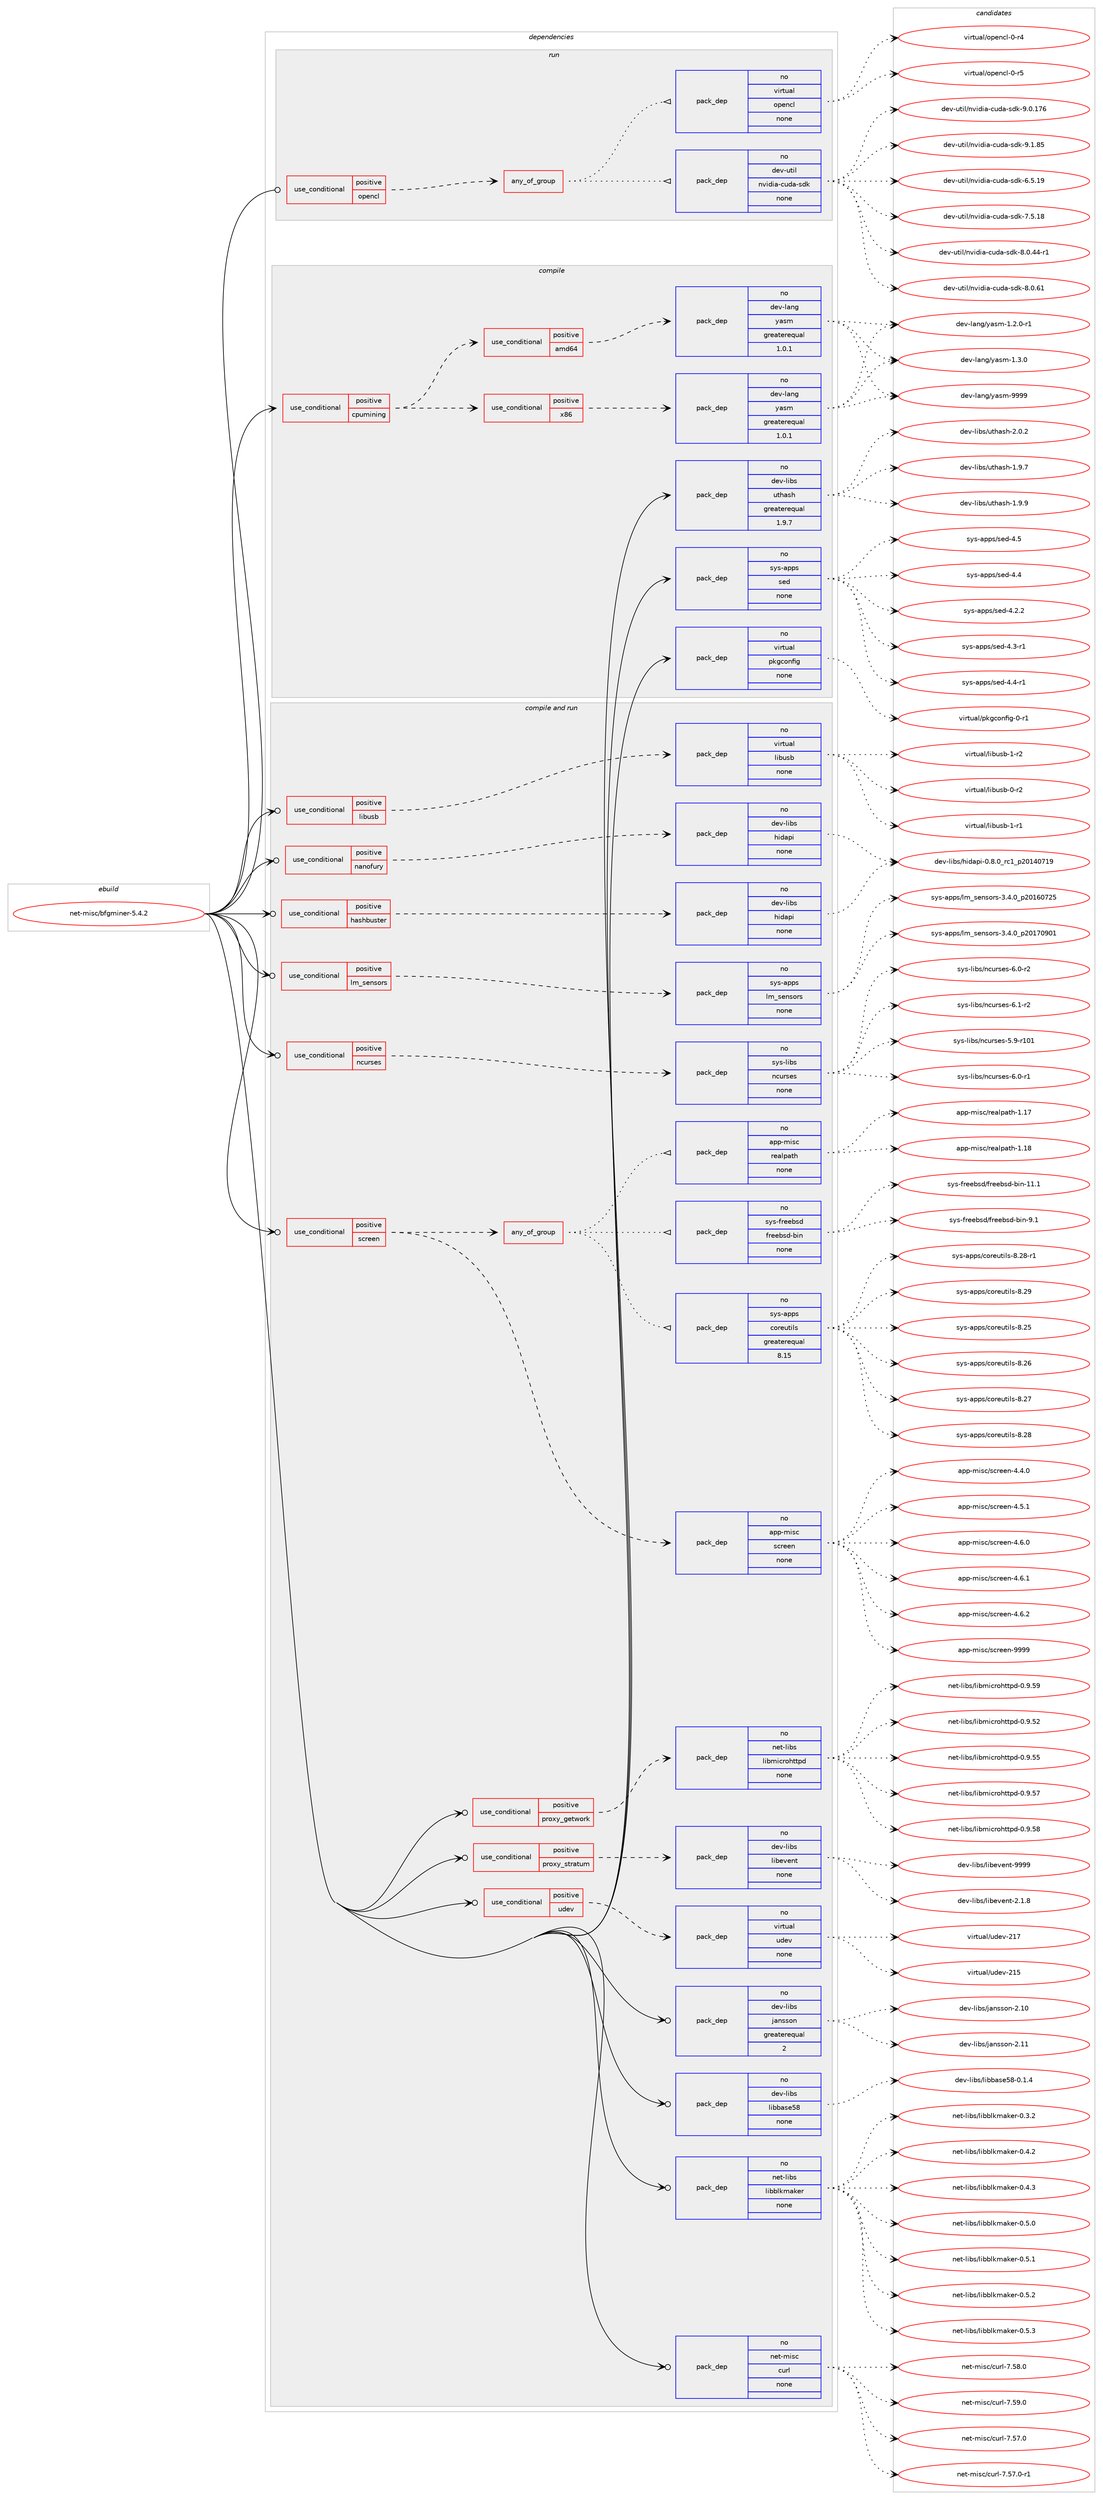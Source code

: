 digraph prolog {

# *************
# Graph options
# *************

newrank=true;
concentrate=true;
compound=true;
graph [rankdir=LR,fontname=Helvetica,fontsize=10,ranksep=1.5];#, ranksep=2.5, nodesep=0.2];
edge  [arrowhead=vee];
node  [fontname=Helvetica,fontsize=10];

# **********
# The ebuild
# **********

subgraph cluster_leftcol {
color=gray;
rank=same;
label=<<i>ebuild</i>>;
id [label="net-misc/bfgminer-5.4.2", color=red, width=4, href="../net-misc/bfgminer-5.4.2.svg"];
}

# ****************
# The dependencies
# ****************

subgraph cluster_midcol {
color=gray;
label=<<i>dependencies</i>>;
subgraph cluster_compile {
fillcolor="#eeeeee";
style=filled;
label=<<i>compile</i>>;
subgraph cond297 {
dependency1102 [label=<<TABLE BORDER="0" CELLBORDER="1" CELLSPACING="0" CELLPADDING="4"><TR><TD ROWSPAN="3" CELLPADDING="10">use_conditional</TD></TR><TR><TD>positive</TD></TR><TR><TD>cpumining</TD></TR></TABLE>>, shape=none, color=red];
subgraph cond298 {
dependency1103 [label=<<TABLE BORDER="0" CELLBORDER="1" CELLSPACING="0" CELLPADDING="4"><TR><TD ROWSPAN="3" CELLPADDING="10">use_conditional</TD></TR><TR><TD>positive</TD></TR><TR><TD>amd64</TD></TR></TABLE>>, shape=none, color=red];
subgraph pack780 {
dependency1104 [label=<<TABLE BORDER="0" CELLBORDER="1" CELLSPACING="0" CELLPADDING="4" WIDTH="220"><TR><TD ROWSPAN="6" CELLPADDING="30">pack_dep</TD></TR><TR><TD WIDTH="110">no</TD></TR><TR><TD>dev-lang</TD></TR><TR><TD>yasm</TD></TR><TR><TD>greaterequal</TD></TR><TR><TD>1.0.1</TD></TR></TABLE>>, shape=none, color=blue];
}
dependency1103:e -> dependency1104:w [weight=20,style="dashed",arrowhead="vee"];
}
dependency1102:e -> dependency1103:w [weight=20,style="dashed",arrowhead="vee"];
subgraph cond299 {
dependency1105 [label=<<TABLE BORDER="0" CELLBORDER="1" CELLSPACING="0" CELLPADDING="4"><TR><TD ROWSPAN="3" CELLPADDING="10">use_conditional</TD></TR><TR><TD>positive</TD></TR><TR><TD>x86</TD></TR></TABLE>>, shape=none, color=red];
subgraph pack781 {
dependency1106 [label=<<TABLE BORDER="0" CELLBORDER="1" CELLSPACING="0" CELLPADDING="4" WIDTH="220"><TR><TD ROWSPAN="6" CELLPADDING="30">pack_dep</TD></TR><TR><TD WIDTH="110">no</TD></TR><TR><TD>dev-lang</TD></TR><TR><TD>yasm</TD></TR><TR><TD>greaterequal</TD></TR><TR><TD>1.0.1</TD></TR></TABLE>>, shape=none, color=blue];
}
dependency1105:e -> dependency1106:w [weight=20,style="dashed",arrowhead="vee"];
}
dependency1102:e -> dependency1105:w [weight=20,style="dashed",arrowhead="vee"];
}
id:e -> dependency1102:w [weight=20,style="solid",arrowhead="vee"];
subgraph pack782 {
dependency1107 [label=<<TABLE BORDER="0" CELLBORDER="1" CELLSPACING="0" CELLPADDING="4" WIDTH="220"><TR><TD ROWSPAN="6" CELLPADDING="30">pack_dep</TD></TR><TR><TD WIDTH="110">no</TD></TR><TR><TD>dev-libs</TD></TR><TR><TD>uthash</TD></TR><TR><TD>greaterequal</TD></TR><TR><TD>1.9.7</TD></TR></TABLE>>, shape=none, color=blue];
}
id:e -> dependency1107:w [weight=20,style="solid",arrowhead="vee"];
subgraph pack783 {
dependency1108 [label=<<TABLE BORDER="0" CELLBORDER="1" CELLSPACING="0" CELLPADDING="4" WIDTH="220"><TR><TD ROWSPAN="6" CELLPADDING="30">pack_dep</TD></TR><TR><TD WIDTH="110">no</TD></TR><TR><TD>sys-apps</TD></TR><TR><TD>sed</TD></TR><TR><TD>none</TD></TR><TR><TD></TD></TR></TABLE>>, shape=none, color=blue];
}
id:e -> dependency1108:w [weight=20,style="solid",arrowhead="vee"];
subgraph pack784 {
dependency1109 [label=<<TABLE BORDER="0" CELLBORDER="1" CELLSPACING="0" CELLPADDING="4" WIDTH="220"><TR><TD ROWSPAN="6" CELLPADDING="30">pack_dep</TD></TR><TR><TD WIDTH="110">no</TD></TR><TR><TD>virtual</TD></TR><TR><TD>pkgconfig</TD></TR><TR><TD>none</TD></TR><TR><TD></TD></TR></TABLE>>, shape=none, color=blue];
}
id:e -> dependency1109:w [weight=20,style="solid",arrowhead="vee"];
}
subgraph cluster_compileandrun {
fillcolor="#eeeeee";
style=filled;
label=<<i>compile and run</i>>;
subgraph cond300 {
dependency1110 [label=<<TABLE BORDER="0" CELLBORDER="1" CELLSPACING="0" CELLPADDING="4"><TR><TD ROWSPAN="3" CELLPADDING="10">use_conditional</TD></TR><TR><TD>positive</TD></TR><TR><TD>hashbuster</TD></TR></TABLE>>, shape=none, color=red];
subgraph pack785 {
dependency1111 [label=<<TABLE BORDER="0" CELLBORDER="1" CELLSPACING="0" CELLPADDING="4" WIDTH="220"><TR><TD ROWSPAN="6" CELLPADDING="30">pack_dep</TD></TR><TR><TD WIDTH="110">no</TD></TR><TR><TD>dev-libs</TD></TR><TR><TD>hidapi</TD></TR><TR><TD>none</TD></TR><TR><TD></TD></TR></TABLE>>, shape=none, color=blue];
}
dependency1110:e -> dependency1111:w [weight=20,style="dashed",arrowhead="vee"];
}
id:e -> dependency1110:w [weight=20,style="solid",arrowhead="odotvee"];
subgraph cond301 {
dependency1112 [label=<<TABLE BORDER="0" CELLBORDER="1" CELLSPACING="0" CELLPADDING="4"><TR><TD ROWSPAN="3" CELLPADDING="10">use_conditional</TD></TR><TR><TD>positive</TD></TR><TR><TD>libusb</TD></TR></TABLE>>, shape=none, color=red];
subgraph pack786 {
dependency1113 [label=<<TABLE BORDER="0" CELLBORDER="1" CELLSPACING="0" CELLPADDING="4" WIDTH="220"><TR><TD ROWSPAN="6" CELLPADDING="30">pack_dep</TD></TR><TR><TD WIDTH="110">no</TD></TR><TR><TD>virtual</TD></TR><TR><TD>libusb</TD></TR><TR><TD>none</TD></TR><TR><TD></TD></TR></TABLE>>, shape=none, color=blue];
}
dependency1112:e -> dependency1113:w [weight=20,style="dashed",arrowhead="vee"];
}
id:e -> dependency1112:w [weight=20,style="solid",arrowhead="odotvee"];
subgraph cond302 {
dependency1114 [label=<<TABLE BORDER="0" CELLBORDER="1" CELLSPACING="0" CELLPADDING="4"><TR><TD ROWSPAN="3" CELLPADDING="10">use_conditional</TD></TR><TR><TD>positive</TD></TR><TR><TD>lm_sensors</TD></TR></TABLE>>, shape=none, color=red];
subgraph pack787 {
dependency1115 [label=<<TABLE BORDER="0" CELLBORDER="1" CELLSPACING="0" CELLPADDING="4" WIDTH="220"><TR><TD ROWSPAN="6" CELLPADDING="30">pack_dep</TD></TR><TR><TD WIDTH="110">no</TD></TR><TR><TD>sys-apps</TD></TR><TR><TD>lm_sensors</TD></TR><TR><TD>none</TD></TR><TR><TD></TD></TR></TABLE>>, shape=none, color=blue];
}
dependency1114:e -> dependency1115:w [weight=20,style="dashed",arrowhead="vee"];
}
id:e -> dependency1114:w [weight=20,style="solid",arrowhead="odotvee"];
subgraph cond303 {
dependency1116 [label=<<TABLE BORDER="0" CELLBORDER="1" CELLSPACING="0" CELLPADDING="4"><TR><TD ROWSPAN="3" CELLPADDING="10">use_conditional</TD></TR><TR><TD>positive</TD></TR><TR><TD>nanofury</TD></TR></TABLE>>, shape=none, color=red];
subgraph pack788 {
dependency1117 [label=<<TABLE BORDER="0" CELLBORDER="1" CELLSPACING="0" CELLPADDING="4" WIDTH="220"><TR><TD ROWSPAN="6" CELLPADDING="30">pack_dep</TD></TR><TR><TD WIDTH="110">no</TD></TR><TR><TD>dev-libs</TD></TR><TR><TD>hidapi</TD></TR><TR><TD>none</TD></TR><TR><TD></TD></TR></TABLE>>, shape=none, color=blue];
}
dependency1116:e -> dependency1117:w [weight=20,style="dashed",arrowhead="vee"];
}
id:e -> dependency1116:w [weight=20,style="solid",arrowhead="odotvee"];
subgraph cond304 {
dependency1118 [label=<<TABLE BORDER="0" CELLBORDER="1" CELLSPACING="0" CELLPADDING="4"><TR><TD ROWSPAN="3" CELLPADDING="10">use_conditional</TD></TR><TR><TD>positive</TD></TR><TR><TD>ncurses</TD></TR></TABLE>>, shape=none, color=red];
subgraph pack789 {
dependency1119 [label=<<TABLE BORDER="0" CELLBORDER="1" CELLSPACING="0" CELLPADDING="4" WIDTH="220"><TR><TD ROWSPAN="6" CELLPADDING="30">pack_dep</TD></TR><TR><TD WIDTH="110">no</TD></TR><TR><TD>sys-libs</TD></TR><TR><TD>ncurses</TD></TR><TR><TD>none</TD></TR><TR><TD></TD></TR></TABLE>>, shape=none, color=blue];
}
dependency1118:e -> dependency1119:w [weight=20,style="dashed",arrowhead="vee"];
}
id:e -> dependency1118:w [weight=20,style="solid",arrowhead="odotvee"];
subgraph cond305 {
dependency1120 [label=<<TABLE BORDER="0" CELLBORDER="1" CELLSPACING="0" CELLPADDING="4"><TR><TD ROWSPAN="3" CELLPADDING="10">use_conditional</TD></TR><TR><TD>positive</TD></TR><TR><TD>proxy_getwork</TD></TR></TABLE>>, shape=none, color=red];
subgraph pack790 {
dependency1121 [label=<<TABLE BORDER="0" CELLBORDER="1" CELLSPACING="0" CELLPADDING="4" WIDTH="220"><TR><TD ROWSPAN="6" CELLPADDING="30">pack_dep</TD></TR><TR><TD WIDTH="110">no</TD></TR><TR><TD>net-libs</TD></TR><TR><TD>libmicrohttpd</TD></TR><TR><TD>none</TD></TR><TR><TD></TD></TR></TABLE>>, shape=none, color=blue];
}
dependency1120:e -> dependency1121:w [weight=20,style="dashed",arrowhead="vee"];
}
id:e -> dependency1120:w [weight=20,style="solid",arrowhead="odotvee"];
subgraph cond306 {
dependency1122 [label=<<TABLE BORDER="0" CELLBORDER="1" CELLSPACING="0" CELLPADDING="4"><TR><TD ROWSPAN="3" CELLPADDING="10">use_conditional</TD></TR><TR><TD>positive</TD></TR><TR><TD>proxy_stratum</TD></TR></TABLE>>, shape=none, color=red];
subgraph pack791 {
dependency1123 [label=<<TABLE BORDER="0" CELLBORDER="1" CELLSPACING="0" CELLPADDING="4" WIDTH="220"><TR><TD ROWSPAN="6" CELLPADDING="30">pack_dep</TD></TR><TR><TD WIDTH="110">no</TD></TR><TR><TD>dev-libs</TD></TR><TR><TD>libevent</TD></TR><TR><TD>none</TD></TR><TR><TD></TD></TR></TABLE>>, shape=none, color=blue];
}
dependency1122:e -> dependency1123:w [weight=20,style="dashed",arrowhead="vee"];
}
id:e -> dependency1122:w [weight=20,style="solid",arrowhead="odotvee"];
subgraph cond307 {
dependency1124 [label=<<TABLE BORDER="0" CELLBORDER="1" CELLSPACING="0" CELLPADDING="4"><TR><TD ROWSPAN="3" CELLPADDING="10">use_conditional</TD></TR><TR><TD>positive</TD></TR><TR><TD>screen</TD></TR></TABLE>>, shape=none, color=red];
subgraph pack792 {
dependency1125 [label=<<TABLE BORDER="0" CELLBORDER="1" CELLSPACING="0" CELLPADDING="4" WIDTH="220"><TR><TD ROWSPAN="6" CELLPADDING="30">pack_dep</TD></TR><TR><TD WIDTH="110">no</TD></TR><TR><TD>app-misc</TD></TR><TR><TD>screen</TD></TR><TR><TD>none</TD></TR><TR><TD></TD></TR></TABLE>>, shape=none, color=blue];
}
dependency1124:e -> dependency1125:w [weight=20,style="dashed",arrowhead="vee"];
subgraph any27 {
dependency1126 [label=<<TABLE BORDER="0" CELLBORDER="1" CELLSPACING="0" CELLPADDING="4"><TR><TD CELLPADDING="10">any_of_group</TD></TR></TABLE>>, shape=none, color=red];subgraph pack793 {
dependency1127 [label=<<TABLE BORDER="0" CELLBORDER="1" CELLSPACING="0" CELLPADDING="4" WIDTH="220"><TR><TD ROWSPAN="6" CELLPADDING="30">pack_dep</TD></TR><TR><TD WIDTH="110">no</TD></TR><TR><TD>sys-apps</TD></TR><TR><TD>coreutils</TD></TR><TR><TD>greaterequal</TD></TR><TR><TD>8.15</TD></TR></TABLE>>, shape=none, color=blue];
}
dependency1126:e -> dependency1127:w [weight=20,style="dotted",arrowhead="oinv"];
subgraph pack794 {
dependency1128 [label=<<TABLE BORDER="0" CELLBORDER="1" CELLSPACING="0" CELLPADDING="4" WIDTH="220"><TR><TD ROWSPAN="6" CELLPADDING="30">pack_dep</TD></TR><TR><TD WIDTH="110">no</TD></TR><TR><TD>sys-freebsd</TD></TR><TR><TD>freebsd-bin</TD></TR><TR><TD>none</TD></TR><TR><TD></TD></TR></TABLE>>, shape=none, color=blue];
}
dependency1126:e -> dependency1128:w [weight=20,style="dotted",arrowhead="oinv"];
subgraph pack795 {
dependency1129 [label=<<TABLE BORDER="0" CELLBORDER="1" CELLSPACING="0" CELLPADDING="4" WIDTH="220"><TR><TD ROWSPAN="6" CELLPADDING="30">pack_dep</TD></TR><TR><TD WIDTH="110">no</TD></TR><TR><TD>app-misc</TD></TR><TR><TD>realpath</TD></TR><TR><TD>none</TD></TR><TR><TD></TD></TR></TABLE>>, shape=none, color=blue];
}
dependency1126:e -> dependency1129:w [weight=20,style="dotted",arrowhead="oinv"];
}
dependency1124:e -> dependency1126:w [weight=20,style="dashed",arrowhead="vee"];
}
id:e -> dependency1124:w [weight=20,style="solid",arrowhead="odotvee"];
subgraph cond308 {
dependency1130 [label=<<TABLE BORDER="0" CELLBORDER="1" CELLSPACING="0" CELLPADDING="4"><TR><TD ROWSPAN="3" CELLPADDING="10">use_conditional</TD></TR><TR><TD>positive</TD></TR><TR><TD>udev</TD></TR></TABLE>>, shape=none, color=red];
subgraph pack796 {
dependency1131 [label=<<TABLE BORDER="0" CELLBORDER="1" CELLSPACING="0" CELLPADDING="4" WIDTH="220"><TR><TD ROWSPAN="6" CELLPADDING="30">pack_dep</TD></TR><TR><TD WIDTH="110">no</TD></TR><TR><TD>virtual</TD></TR><TR><TD>udev</TD></TR><TR><TD>none</TD></TR><TR><TD></TD></TR></TABLE>>, shape=none, color=blue];
}
dependency1130:e -> dependency1131:w [weight=20,style="dashed",arrowhead="vee"];
}
id:e -> dependency1130:w [weight=20,style="solid",arrowhead="odotvee"];
subgraph pack797 {
dependency1132 [label=<<TABLE BORDER="0" CELLBORDER="1" CELLSPACING="0" CELLPADDING="4" WIDTH="220"><TR><TD ROWSPAN="6" CELLPADDING="30">pack_dep</TD></TR><TR><TD WIDTH="110">no</TD></TR><TR><TD>dev-libs</TD></TR><TR><TD>jansson</TD></TR><TR><TD>greaterequal</TD></TR><TR><TD>2</TD></TR></TABLE>>, shape=none, color=blue];
}
id:e -> dependency1132:w [weight=20,style="solid",arrowhead="odotvee"];
subgraph pack798 {
dependency1133 [label=<<TABLE BORDER="0" CELLBORDER="1" CELLSPACING="0" CELLPADDING="4" WIDTH="220"><TR><TD ROWSPAN="6" CELLPADDING="30">pack_dep</TD></TR><TR><TD WIDTH="110">no</TD></TR><TR><TD>dev-libs</TD></TR><TR><TD>libbase58</TD></TR><TR><TD>none</TD></TR><TR><TD></TD></TR></TABLE>>, shape=none, color=blue];
}
id:e -> dependency1133:w [weight=20,style="solid",arrowhead="odotvee"];
subgraph pack799 {
dependency1134 [label=<<TABLE BORDER="0" CELLBORDER="1" CELLSPACING="0" CELLPADDING="4" WIDTH="220"><TR><TD ROWSPAN="6" CELLPADDING="30">pack_dep</TD></TR><TR><TD WIDTH="110">no</TD></TR><TR><TD>net-libs</TD></TR><TR><TD>libblkmaker</TD></TR><TR><TD>none</TD></TR><TR><TD></TD></TR></TABLE>>, shape=none, color=blue];
}
id:e -> dependency1134:w [weight=20,style="solid",arrowhead="odotvee"];
subgraph pack800 {
dependency1135 [label=<<TABLE BORDER="0" CELLBORDER="1" CELLSPACING="0" CELLPADDING="4" WIDTH="220"><TR><TD ROWSPAN="6" CELLPADDING="30">pack_dep</TD></TR><TR><TD WIDTH="110">no</TD></TR><TR><TD>net-misc</TD></TR><TR><TD>curl</TD></TR><TR><TD>none</TD></TR><TR><TD></TD></TR></TABLE>>, shape=none, color=blue];
}
id:e -> dependency1135:w [weight=20,style="solid",arrowhead="odotvee"];
}
subgraph cluster_run {
fillcolor="#eeeeee";
style=filled;
label=<<i>run</i>>;
subgraph cond309 {
dependency1136 [label=<<TABLE BORDER="0" CELLBORDER="1" CELLSPACING="0" CELLPADDING="4"><TR><TD ROWSPAN="3" CELLPADDING="10">use_conditional</TD></TR><TR><TD>positive</TD></TR><TR><TD>opencl</TD></TR></TABLE>>, shape=none, color=red];
subgraph any28 {
dependency1137 [label=<<TABLE BORDER="0" CELLBORDER="1" CELLSPACING="0" CELLPADDING="4"><TR><TD CELLPADDING="10">any_of_group</TD></TR></TABLE>>, shape=none, color=red];subgraph pack801 {
dependency1138 [label=<<TABLE BORDER="0" CELLBORDER="1" CELLSPACING="0" CELLPADDING="4" WIDTH="220"><TR><TD ROWSPAN="6" CELLPADDING="30">pack_dep</TD></TR><TR><TD WIDTH="110">no</TD></TR><TR><TD>virtual</TD></TR><TR><TD>opencl</TD></TR><TR><TD>none</TD></TR><TR><TD></TD></TR></TABLE>>, shape=none, color=blue];
}
dependency1137:e -> dependency1138:w [weight=20,style="dotted",arrowhead="oinv"];
subgraph pack802 {
dependency1139 [label=<<TABLE BORDER="0" CELLBORDER="1" CELLSPACING="0" CELLPADDING="4" WIDTH="220"><TR><TD ROWSPAN="6" CELLPADDING="30">pack_dep</TD></TR><TR><TD WIDTH="110">no</TD></TR><TR><TD>dev-util</TD></TR><TR><TD>nvidia-cuda-sdk</TD></TR><TR><TD>none</TD></TR><TR><TD></TD></TR></TABLE>>, shape=none, color=blue];
}
dependency1137:e -> dependency1139:w [weight=20,style="dotted",arrowhead="oinv"];
}
dependency1136:e -> dependency1137:w [weight=20,style="dashed",arrowhead="vee"];
}
id:e -> dependency1136:w [weight=20,style="solid",arrowhead="odot"];
}
}

# **************
# The candidates
# **************

subgraph cluster_choices {
rank=same;
color=gray;
label=<<i>candidates</i>>;

subgraph choice780 {
color=black;
nodesep=1;
choice100101118451089711010347121971151094549465046484511449 [label="dev-lang/yasm-1.2.0-r1", color=red, width=4,href="../dev-lang/yasm-1.2.0-r1.svg"];
choice10010111845108971101034712197115109454946514648 [label="dev-lang/yasm-1.3.0", color=red, width=4,href="../dev-lang/yasm-1.3.0.svg"];
choice100101118451089711010347121971151094557575757 [label="dev-lang/yasm-9999", color=red, width=4,href="../dev-lang/yasm-9999.svg"];
dependency1104:e -> choice100101118451089711010347121971151094549465046484511449:w [style=dotted,weight="100"];
dependency1104:e -> choice10010111845108971101034712197115109454946514648:w [style=dotted,weight="100"];
dependency1104:e -> choice100101118451089711010347121971151094557575757:w [style=dotted,weight="100"];
}
subgraph choice781 {
color=black;
nodesep=1;
choice100101118451089711010347121971151094549465046484511449 [label="dev-lang/yasm-1.2.0-r1", color=red, width=4,href="../dev-lang/yasm-1.2.0-r1.svg"];
choice10010111845108971101034712197115109454946514648 [label="dev-lang/yasm-1.3.0", color=red, width=4,href="../dev-lang/yasm-1.3.0.svg"];
choice100101118451089711010347121971151094557575757 [label="dev-lang/yasm-9999", color=red, width=4,href="../dev-lang/yasm-9999.svg"];
dependency1106:e -> choice100101118451089711010347121971151094549465046484511449:w [style=dotted,weight="100"];
dependency1106:e -> choice10010111845108971101034712197115109454946514648:w [style=dotted,weight="100"];
dependency1106:e -> choice100101118451089711010347121971151094557575757:w [style=dotted,weight="100"];
}
subgraph choice782 {
color=black;
nodesep=1;
choice10010111845108105981154711711610497115104454946574655 [label="dev-libs/uthash-1.9.7", color=red, width=4,href="../dev-libs/uthash-1.9.7.svg"];
choice10010111845108105981154711711610497115104454946574657 [label="dev-libs/uthash-1.9.9", color=red, width=4,href="../dev-libs/uthash-1.9.9.svg"];
choice10010111845108105981154711711610497115104455046484650 [label="dev-libs/uthash-2.0.2", color=red, width=4,href="../dev-libs/uthash-2.0.2.svg"];
dependency1107:e -> choice10010111845108105981154711711610497115104454946574655:w [style=dotted,weight="100"];
dependency1107:e -> choice10010111845108105981154711711610497115104454946574657:w [style=dotted,weight="100"];
dependency1107:e -> choice10010111845108105981154711711610497115104455046484650:w [style=dotted,weight="100"];
}
subgraph choice783 {
color=black;
nodesep=1;
choice11512111545971121121154711510110045524652 [label="sys-apps/sed-4.4", color=red, width=4,href="../sys-apps/sed-4.4.svg"];
choice115121115459711211211547115101100455246504650 [label="sys-apps/sed-4.2.2", color=red, width=4,href="../sys-apps/sed-4.2.2.svg"];
choice115121115459711211211547115101100455246514511449 [label="sys-apps/sed-4.3-r1", color=red, width=4,href="../sys-apps/sed-4.3-r1.svg"];
choice115121115459711211211547115101100455246524511449 [label="sys-apps/sed-4.4-r1", color=red, width=4,href="../sys-apps/sed-4.4-r1.svg"];
choice11512111545971121121154711510110045524653 [label="sys-apps/sed-4.5", color=red, width=4,href="../sys-apps/sed-4.5.svg"];
dependency1108:e -> choice11512111545971121121154711510110045524652:w [style=dotted,weight="100"];
dependency1108:e -> choice115121115459711211211547115101100455246504650:w [style=dotted,weight="100"];
dependency1108:e -> choice115121115459711211211547115101100455246514511449:w [style=dotted,weight="100"];
dependency1108:e -> choice115121115459711211211547115101100455246524511449:w [style=dotted,weight="100"];
dependency1108:e -> choice11512111545971121121154711510110045524653:w [style=dotted,weight="100"];
}
subgraph choice784 {
color=black;
nodesep=1;
choice11810511411611797108471121071039911111010210510345484511449 [label="virtual/pkgconfig-0-r1", color=red, width=4,href="../virtual/pkgconfig-0-r1.svg"];
dependency1109:e -> choice11810511411611797108471121071039911111010210510345484511449:w [style=dotted,weight="100"];
}
subgraph choice785 {
color=black;
nodesep=1;
choice10010111845108105981154710410510097112105454846564648951149949951125048495248554957 [label="dev-libs/hidapi-0.8.0_rc1_p20140719", color=red, width=4,href="../dev-libs/hidapi-0.8.0_rc1_p20140719.svg"];
dependency1111:e -> choice10010111845108105981154710410510097112105454846564648951149949951125048495248554957:w [style=dotted,weight="100"];
}
subgraph choice786 {
color=black;
nodesep=1;
choice1181051141161179710847108105981171159845484511450 [label="virtual/libusb-0-r2", color=red, width=4,href="../virtual/libusb-0-r2.svg"];
choice1181051141161179710847108105981171159845494511449 [label="virtual/libusb-1-r1", color=red, width=4,href="../virtual/libusb-1-r1.svg"];
choice1181051141161179710847108105981171159845494511450 [label="virtual/libusb-1-r2", color=red, width=4,href="../virtual/libusb-1-r2.svg"];
dependency1113:e -> choice1181051141161179710847108105981171159845484511450:w [style=dotted,weight="100"];
dependency1113:e -> choice1181051141161179710847108105981171159845494511449:w [style=dotted,weight="100"];
dependency1113:e -> choice1181051141161179710847108105981171159845494511450:w [style=dotted,weight="100"];
}
subgraph choice787 {
color=black;
nodesep=1;
choice11512111545971121121154710810995115101110115111114115455146524648951125048495448555053 [label="sys-apps/lm_sensors-3.4.0_p20160725", color=red, width=4,href="../sys-apps/lm_sensors-3.4.0_p20160725.svg"];
choice11512111545971121121154710810995115101110115111114115455146524648951125048495548574849 [label="sys-apps/lm_sensors-3.4.0_p20170901", color=red, width=4,href="../sys-apps/lm_sensors-3.4.0_p20170901.svg"];
dependency1115:e -> choice11512111545971121121154710810995115101110115111114115455146524648951125048495448555053:w [style=dotted,weight="100"];
dependency1115:e -> choice11512111545971121121154710810995115101110115111114115455146524648951125048495548574849:w [style=dotted,weight="100"];
}
subgraph choice788 {
color=black;
nodesep=1;
choice10010111845108105981154710410510097112105454846564648951149949951125048495248554957 [label="dev-libs/hidapi-0.8.0_rc1_p20140719", color=red, width=4,href="../dev-libs/hidapi-0.8.0_rc1_p20140719.svg"];
dependency1117:e -> choice10010111845108105981154710410510097112105454846564648951149949951125048495248554957:w [style=dotted,weight="100"];
}
subgraph choice789 {
color=black;
nodesep=1;
choice115121115451081059811547110991171141151011154553465745114494849 [label="sys-libs/ncurses-5.9-r101", color=red, width=4,href="../sys-libs/ncurses-5.9-r101.svg"];
choice11512111545108105981154711099117114115101115455446484511449 [label="sys-libs/ncurses-6.0-r1", color=red, width=4,href="../sys-libs/ncurses-6.0-r1.svg"];
choice11512111545108105981154711099117114115101115455446484511450 [label="sys-libs/ncurses-6.0-r2", color=red, width=4,href="../sys-libs/ncurses-6.0-r2.svg"];
choice11512111545108105981154711099117114115101115455446494511450 [label="sys-libs/ncurses-6.1-r2", color=red, width=4,href="../sys-libs/ncurses-6.1-r2.svg"];
dependency1119:e -> choice115121115451081059811547110991171141151011154553465745114494849:w [style=dotted,weight="100"];
dependency1119:e -> choice11512111545108105981154711099117114115101115455446484511449:w [style=dotted,weight="100"];
dependency1119:e -> choice11512111545108105981154711099117114115101115455446484511450:w [style=dotted,weight="100"];
dependency1119:e -> choice11512111545108105981154711099117114115101115455446494511450:w [style=dotted,weight="100"];
}
subgraph choice790 {
color=black;
nodesep=1;
choice110101116451081059811547108105981091059911411110411611611210045484657465350 [label="net-libs/libmicrohttpd-0.9.52", color=red, width=4,href="../net-libs/libmicrohttpd-0.9.52.svg"];
choice110101116451081059811547108105981091059911411110411611611210045484657465353 [label="net-libs/libmicrohttpd-0.9.55", color=red, width=4,href="../net-libs/libmicrohttpd-0.9.55.svg"];
choice110101116451081059811547108105981091059911411110411611611210045484657465355 [label="net-libs/libmicrohttpd-0.9.57", color=red, width=4,href="../net-libs/libmicrohttpd-0.9.57.svg"];
choice110101116451081059811547108105981091059911411110411611611210045484657465356 [label="net-libs/libmicrohttpd-0.9.58", color=red, width=4,href="../net-libs/libmicrohttpd-0.9.58.svg"];
choice110101116451081059811547108105981091059911411110411611611210045484657465357 [label="net-libs/libmicrohttpd-0.9.59", color=red, width=4,href="../net-libs/libmicrohttpd-0.9.59.svg"];
dependency1121:e -> choice110101116451081059811547108105981091059911411110411611611210045484657465350:w [style=dotted,weight="100"];
dependency1121:e -> choice110101116451081059811547108105981091059911411110411611611210045484657465353:w [style=dotted,weight="100"];
dependency1121:e -> choice110101116451081059811547108105981091059911411110411611611210045484657465355:w [style=dotted,weight="100"];
dependency1121:e -> choice110101116451081059811547108105981091059911411110411611611210045484657465356:w [style=dotted,weight="100"];
dependency1121:e -> choice110101116451081059811547108105981091059911411110411611611210045484657465357:w [style=dotted,weight="100"];
}
subgraph choice791 {
color=black;
nodesep=1;
choice10010111845108105981154710810598101118101110116455046494656 [label="dev-libs/libevent-2.1.8", color=red, width=4,href="../dev-libs/libevent-2.1.8.svg"];
choice100101118451081059811547108105981011181011101164557575757 [label="dev-libs/libevent-9999", color=red, width=4,href="../dev-libs/libevent-9999.svg"];
dependency1123:e -> choice10010111845108105981154710810598101118101110116455046494656:w [style=dotted,weight="100"];
dependency1123:e -> choice100101118451081059811547108105981011181011101164557575757:w [style=dotted,weight="100"];
}
subgraph choice792 {
color=black;
nodesep=1;
choice9711211245109105115994711599114101101110455246524648 [label="app-misc/screen-4.4.0", color=red, width=4,href="../app-misc/screen-4.4.0.svg"];
choice9711211245109105115994711599114101101110455246534649 [label="app-misc/screen-4.5.1", color=red, width=4,href="../app-misc/screen-4.5.1.svg"];
choice9711211245109105115994711599114101101110455246544648 [label="app-misc/screen-4.6.0", color=red, width=4,href="../app-misc/screen-4.6.0.svg"];
choice9711211245109105115994711599114101101110455246544649 [label="app-misc/screen-4.6.1", color=red, width=4,href="../app-misc/screen-4.6.1.svg"];
choice9711211245109105115994711599114101101110455246544650 [label="app-misc/screen-4.6.2", color=red, width=4,href="../app-misc/screen-4.6.2.svg"];
choice97112112451091051159947115991141011011104557575757 [label="app-misc/screen-9999", color=red, width=4,href="../app-misc/screen-9999.svg"];
dependency1125:e -> choice9711211245109105115994711599114101101110455246524648:w [style=dotted,weight="100"];
dependency1125:e -> choice9711211245109105115994711599114101101110455246534649:w [style=dotted,weight="100"];
dependency1125:e -> choice9711211245109105115994711599114101101110455246544648:w [style=dotted,weight="100"];
dependency1125:e -> choice9711211245109105115994711599114101101110455246544649:w [style=dotted,weight="100"];
dependency1125:e -> choice9711211245109105115994711599114101101110455246544650:w [style=dotted,weight="100"];
dependency1125:e -> choice97112112451091051159947115991141011011104557575757:w [style=dotted,weight="100"];
}
subgraph choice793 {
color=black;
nodesep=1;
choice115121115459711211211547991111141011171161051081154556465053 [label="sys-apps/coreutils-8.25", color=red, width=4,href="../sys-apps/coreutils-8.25.svg"];
choice115121115459711211211547991111141011171161051081154556465054 [label="sys-apps/coreutils-8.26", color=red, width=4,href="../sys-apps/coreutils-8.26.svg"];
choice115121115459711211211547991111141011171161051081154556465055 [label="sys-apps/coreutils-8.27", color=red, width=4,href="../sys-apps/coreutils-8.27.svg"];
choice115121115459711211211547991111141011171161051081154556465056 [label="sys-apps/coreutils-8.28", color=red, width=4,href="../sys-apps/coreutils-8.28.svg"];
choice1151211154597112112115479911111410111711610510811545564650564511449 [label="sys-apps/coreutils-8.28-r1", color=red, width=4,href="../sys-apps/coreutils-8.28-r1.svg"];
choice115121115459711211211547991111141011171161051081154556465057 [label="sys-apps/coreutils-8.29", color=red, width=4,href="../sys-apps/coreutils-8.29.svg"];
dependency1127:e -> choice115121115459711211211547991111141011171161051081154556465053:w [style=dotted,weight="100"];
dependency1127:e -> choice115121115459711211211547991111141011171161051081154556465054:w [style=dotted,weight="100"];
dependency1127:e -> choice115121115459711211211547991111141011171161051081154556465055:w [style=dotted,weight="100"];
dependency1127:e -> choice115121115459711211211547991111141011171161051081154556465056:w [style=dotted,weight="100"];
dependency1127:e -> choice1151211154597112112115479911111410111711610510811545564650564511449:w [style=dotted,weight="100"];
dependency1127:e -> choice115121115459711211211547991111141011171161051081154556465057:w [style=dotted,weight="100"];
}
subgraph choice794 {
color=black;
nodesep=1;
choice1151211154510211410110198115100471021141011019811510045981051104549494649 [label="sys-freebsd/freebsd-bin-11.1", color=red, width=4,href="../sys-freebsd/freebsd-bin-11.1.svg"];
choice11512111545102114101101981151004710211410110198115100459810511045574649 [label="sys-freebsd/freebsd-bin-9.1", color=red, width=4,href="../sys-freebsd/freebsd-bin-9.1.svg"];
dependency1128:e -> choice1151211154510211410110198115100471021141011019811510045981051104549494649:w [style=dotted,weight="100"];
dependency1128:e -> choice11512111545102114101101981151004710211410110198115100459810511045574649:w [style=dotted,weight="100"];
}
subgraph choice795 {
color=black;
nodesep=1;
choice9711211245109105115994711410197108112971161044549464955 [label="app-misc/realpath-1.17", color=red, width=4,href="../app-misc/realpath-1.17.svg"];
choice9711211245109105115994711410197108112971161044549464956 [label="app-misc/realpath-1.18", color=red, width=4,href="../app-misc/realpath-1.18.svg"];
dependency1129:e -> choice9711211245109105115994711410197108112971161044549464955:w [style=dotted,weight="100"];
dependency1129:e -> choice9711211245109105115994711410197108112971161044549464956:w [style=dotted,weight="100"];
}
subgraph choice796 {
color=black;
nodesep=1;
choice118105114116117971084711710010111845504953 [label="virtual/udev-215", color=red, width=4,href="../virtual/udev-215.svg"];
choice118105114116117971084711710010111845504955 [label="virtual/udev-217", color=red, width=4,href="../virtual/udev-217.svg"];
dependency1131:e -> choice118105114116117971084711710010111845504953:w [style=dotted,weight="100"];
dependency1131:e -> choice118105114116117971084711710010111845504955:w [style=dotted,weight="100"];
}
subgraph choice797 {
color=black;
nodesep=1;
choice100101118451081059811547106971101151151111104550464948 [label="dev-libs/jansson-2.10", color=red, width=4,href="../dev-libs/jansson-2.10.svg"];
choice100101118451081059811547106971101151151111104550464949 [label="dev-libs/jansson-2.11", color=red, width=4,href="../dev-libs/jansson-2.11.svg"];
dependency1132:e -> choice100101118451081059811547106971101151151111104550464948:w [style=dotted,weight="100"];
dependency1132:e -> choice100101118451081059811547106971101151151111104550464949:w [style=dotted,weight="100"];
}
subgraph choice798 {
color=black;
nodesep=1;
choice1001011184510810598115471081059898971151015356454846494652 [label="dev-libs/libbase58-0.1.4", color=red, width=4,href="../dev-libs/libbase58-0.1.4.svg"];
dependency1133:e -> choice1001011184510810598115471081059898971151015356454846494652:w [style=dotted,weight="100"];
}
subgraph choice799 {
color=black;
nodesep=1;
choice110101116451081059811547108105989810810710997107101114454846514650 [label="net-libs/libblkmaker-0.3.2", color=red, width=4,href="../net-libs/libblkmaker-0.3.2.svg"];
choice110101116451081059811547108105989810810710997107101114454846524650 [label="net-libs/libblkmaker-0.4.2", color=red, width=4,href="../net-libs/libblkmaker-0.4.2.svg"];
choice110101116451081059811547108105989810810710997107101114454846524651 [label="net-libs/libblkmaker-0.4.3", color=red, width=4,href="../net-libs/libblkmaker-0.4.3.svg"];
choice110101116451081059811547108105989810810710997107101114454846534648 [label="net-libs/libblkmaker-0.5.0", color=red, width=4,href="../net-libs/libblkmaker-0.5.0.svg"];
choice110101116451081059811547108105989810810710997107101114454846534649 [label="net-libs/libblkmaker-0.5.1", color=red, width=4,href="../net-libs/libblkmaker-0.5.1.svg"];
choice110101116451081059811547108105989810810710997107101114454846534650 [label="net-libs/libblkmaker-0.5.2", color=red, width=4,href="../net-libs/libblkmaker-0.5.2.svg"];
choice110101116451081059811547108105989810810710997107101114454846534651 [label="net-libs/libblkmaker-0.5.3", color=red, width=4,href="../net-libs/libblkmaker-0.5.3.svg"];
dependency1134:e -> choice110101116451081059811547108105989810810710997107101114454846514650:w [style=dotted,weight="100"];
dependency1134:e -> choice110101116451081059811547108105989810810710997107101114454846524650:w [style=dotted,weight="100"];
dependency1134:e -> choice110101116451081059811547108105989810810710997107101114454846524651:w [style=dotted,weight="100"];
dependency1134:e -> choice110101116451081059811547108105989810810710997107101114454846534648:w [style=dotted,weight="100"];
dependency1134:e -> choice110101116451081059811547108105989810810710997107101114454846534649:w [style=dotted,weight="100"];
dependency1134:e -> choice110101116451081059811547108105989810810710997107101114454846534650:w [style=dotted,weight="100"];
dependency1134:e -> choice110101116451081059811547108105989810810710997107101114454846534651:w [style=dotted,weight="100"];
}
subgraph choice800 {
color=black;
nodesep=1;
choice1101011164510910511599479911711410845554653554648 [label="net-misc/curl-7.57.0", color=red, width=4,href="../net-misc/curl-7.57.0.svg"];
choice11010111645109105115994799117114108455546535546484511449 [label="net-misc/curl-7.57.0-r1", color=red, width=4,href="../net-misc/curl-7.57.0-r1.svg"];
choice1101011164510910511599479911711410845554653564648 [label="net-misc/curl-7.58.0", color=red, width=4,href="../net-misc/curl-7.58.0.svg"];
choice1101011164510910511599479911711410845554653574648 [label="net-misc/curl-7.59.0", color=red, width=4,href="../net-misc/curl-7.59.0.svg"];
dependency1135:e -> choice1101011164510910511599479911711410845554653554648:w [style=dotted,weight="100"];
dependency1135:e -> choice11010111645109105115994799117114108455546535546484511449:w [style=dotted,weight="100"];
dependency1135:e -> choice1101011164510910511599479911711410845554653564648:w [style=dotted,weight="100"];
dependency1135:e -> choice1101011164510910511599479911711410845554653574648:w [style=dotted,weight="100"];
}
subgraph choice801 {
color=black;
nodesep=1;
choice11810511411611797108471111121011109910845484511452 [label="virtual/opencl-0-r4", color=red, width=4,href="../virtual/opencl-0-r4.svg"];
choice11810511411611797108471111121011109910845484511453 [label="virtual/opencl-0-r5", color=red, width=4,href="../virtual/opencl-0-r5.svg"];
dependency1138:e -> choice11810511411611797108471111121011109910845484511452:w [style=dotted,weight="100"];
dependency1138:e -> choice11810511411611797108471111121011109910845484511453:w [style=dotted,weight="100"];
}
subgraph choice802 {
color=black;
nodesep=1;
choice1001011184511711610510847110118105100105974599117100974511510010745544653464957 [label="dev-util/nvidia-cuda-sdk-6.5.19", color=red, width=4,href="../dev-util/nvidia-cuda-sdk-6.5.19.svg"];
choice1001011184511711610510847110118105100105974599117100974511510010745554653464956 [label="dev-util/nvidia-cuda-sdk-7.5.18", color=red, width=4,href="../dev-util/nvidia-cuda-sdk-7.5.18.svg"];
choice10010111845117116105108471101181051001059745991171009745115100107455646484652524511449 [label="dev-util/nvidia-cuda-sdk-8.0.44-r1", color=red, width=4,href="../dev-util/nvidia-cuda-sdk-8.0.44-r1.svg"];
choice1001011184511711610510847110118105100105974599117100974511510010745564648465449 [label="dev-util/nvidia-cuda-sdk-8.0.61", color=red, width=4,href="../dev-util/nvidia-cuda-sdk-8.0.61.svg"];
choice100101118451171161051084711011810510010597459911710097451151001074557464846495554 [label="dev-util/nvidia-cuda-sdk-9.0.176", color=red, width=4,href="../dev-util/nvidia-cuda-sdk-9.0.176.svg"];
choice1001011184511711610510847110118105100105974599117100974511510010745574649465653 [label="dev-util/nvidia-cuda-sdk-9.1.85", color=red, width=4,href="../dev-util/nvidia-cuda-sdk-9.1.85.svg"];
dependency1139:e -> choice1001011184511711610510847110118105100105974599117100974511510010745544653464957:w [style=dotted,weight="100"];
dependency1139:e -> choice1001011184511711610510847110118105100105974599117100974511510010745554653464956:w [style=dotted,weight="100"];
dependency1139:e -> choice10010111845117116105108471101181051001059745991171009745115100107455646484652524511449:w [style=dotted,weight="100"];
dependency1139:e -> choice1001011184511711610510847110118105100105974599117100974511510010745564648465449:w [style=dotted,weight="100"];
dependency1139:e -> choice100101118451171161051084711011810510010597459911710097451151001074557464846495554:w [style=dotted,weight="100"];
dependency1139:e -> choice1001011184511711610510847110118105100105974599117100974511510010745574649465653:w [style=dotted,weight="100"];
}
}

}
